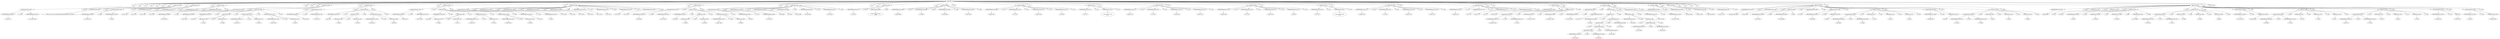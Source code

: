 digraph {

"Prog_4446"->"<
>4447";
"Prog_4446"->"<
>4448";
"Prog_4446"->"<
>4449";
"Prog_4446"->"<
>4450";
"Prog_4446"->"<
>4451";
"Prog_4446"->"<
>4452";
"Prog_4446"->"<
>4453";
"Prog_4446"->"CallFunction_4454";
"CallFunction_4454"->"AssignmentOpetators_4455";
"AssignmentOpetators_4455"->"IDENTIFIERExpression_4456";
"IDENTIFIERExpression_4456"->"<data>4457";
"AssignmentOpetators_4455"->"<<->4458";
"AssignmentOpetators_4455"->"IDENTIFIERExpression_4459";
"IDENTIFIERExpression_4459"->"<read.table>4460";
"CallFunction_4454"->"<(>4461";
"CallFunction_4454"->"STRINGExpression_4462";
"STRINGExpression_4462"->"<http://www.uvm.edu/~dhowell/methods8/DataFiles/Tab14-11.dat>4463";
"CallFunction_4454"->"<,>4464";
"CallFunction_4454"->"AssignmentOpetators_4465";
"AssignmentOpetators_4465"->"IDENTIFIERExpression_4466";
"IDENTIFIERExpression_4466"->"<header>4467";
"AssignmentOpetators_4465"->"<=>4468";
"AssignmentOpetators_4465"->"IDENTIFIERExpression_4469";
"IDENTIFIERExpression_4469"->"<T>4470";
"CallFunction_4454"->"<)>4471";
"Prog_4446"->"<
>4472";
"Prog_4446"->"CallFunction_4473";
"CallFunction_4473"->"IDENTIFIERExpression_4474";
"IDENTIFIERExpression_4474"->"<names>4475";
"CallFunction_4473"->"<(>4476";
"CallFunction_4473"->"IDENTIFIERExpression_4477";
"IDENTIFIERExpression_4477"->"<data>4478";
"CallFunction_4473"->"<)>4479";
"Prog_4446"->"<
>4480";
"Prog_4446"->"CallFunction_4481";
"CallFunction_4481"->"IDENTIFIERExpression_4482";
"IDENTIFIERExpression_4482"->"<attach>4483";
"CallFunction_4481"->"<(>4484";
"CallFunction_4481"->"IDENTIFIERExpression_4485";
"IDENTIFIERExpression_4485"->"<data>4486";
"CallFunction_4481"->"<)>4487";
"Prog_4446"->"<
>4488";
"Prog_4446"->"<
>4489";
"Prog_4446"->"<
>4490";
"Prog_4446"->"CallFunction_4491";
"CallFunction_4491"->"AssignmentOpetators_4492";
"AssignmentOpetators_4492"->"IDENTIFIERExpression_4493";
"IDENTIFIERExpression_4493"->"<Phase>4494";
"AssignmentOpetators_4492"->"<<->4495";
"AssignmentOpetators_4492"->"IDENTIFIERExpression_4496";
"IDENTIFIERExpression_4496"->"<factor>4497";
"CallFunction_4491"->"<(>4498";
"CallFunction_4491"->"CallFunction_4499";
"CallFunction_4499"->"IDENTIFIERExpression_4500";
"IDENTIFIERExpression_4500"->"<rep>4501";
"CallFunction_4499"->"<(>4502";
"CallFunction_4499"->"ColonOperator_4503";
"ColonOperator_4503"->"INTExpression_4504";
"INTExpression_4504"->"<1>4505";
"ColonOperator_4503"->"<:>4506";
"ColonOperator_4503"->"INTExpression_4507";
"INTExpression_4507"->"<2>4508";
"CallFunction_4499"->"<,>4509";
"CallFunction_4499"->"AssignmentOpetators_4510";
"AssignmentOpetators_4510"->"IDENTIFIERExpression_4511";
"IDENTIFIERExpression_4511"->"<each>4512";
"AssignmentOpetators_4510"->"<=>4513";
"AssignmentOpetators_4510"->"INTExpression_4514";
"INTExpression_4514"->"<24>4515";
"CallFunction_4499"->"<,>4516";
"CallFunction_4499"->"AssignmentOpetators_4517";
"AssignmentOpetators_4517"->"IDENTIFIERExpression_4518";
"IDENTIFIERExpression_4518"->"<times>4519";
"AssignmentOpetators_4517"->"<=>4520";
"AssignmentOpetators_4517"->"INTExpression_4521";
"INTExpression_4521"->"<4>4522";
"CallFunction_4499"->"<)>4523";
"CallFunction_4491"->"<)>4524";
"Prog_4446"->"<
>4525";
"Prog_4446"->"CallFunction_4526";
"CallFunction_4526"->"AssignmentOpetators_4527";
"AssignmentOpetators_4527"->"IDENTIFIERExpression_4528";
"IDENTIFIERExpression_4528"->"<Cycle>4529";
"AssignmentOpetators_4527"->"<<->4530";
"AssignmentOpetators_4527"->"IDENTIFIERExpression_4531";
"IDENTIFIERExpression_4531"->"<factor>4532";
"CallFunction_4526"->"<(>4533";
"CallFunction_4526"->"CallFunction_4534";
"CallFunction_4534"->"IDENTIFIERExpression_4535";
"IDENTIFIERExpression_4535"->"<rep>4536";
"CallFunction_4534"->"<(>4537";
"CallFunction_4534"->"ColonOperator_4538";
"ColonOperator_4538"->"INTExpression_4539";
"INTExpression_4539"->"<1>4540";
"ColonOperator_4538"->"<:>4541";
"ColonOperator_4538"->"INTExpression_4542";
"INTExpression_4542"->"<4>4543";
"CallFunction_4534"->"<,>4544";
"CallFunction_4534"->"AssignmentOpetators_4545";
"AssignmentOpetators_4545"->"IDENTIFIERExpression_4546";
"IDENTIFIERExpression_4546"->"<each>4547";
"AssignmentOpetators_4545"->"<=>4548";
"AssignmentOpetators_4545"->"INTExpression_4549";
"INTExpression_4549"->"<48>4550";
"CallFunction_4534"->"<)>4551";
"CallFunction_4526"->"<)>4552";
"Prog_4446"->"<
>4553";
"Prog_4446"->"CallFunction_4554";
"CallFunction_4554"->"AssignmentOpetators_4555";
"AssignmentOpetators_4555"->"IDENTIFIERExpression_4556";
"IDENTIFIERExpression_4556"->"<Group>4557";
"AssignmentOpetators_4555"->"<=>4558";
"AssignmentOpetators_4555"->"IDENTIFIERExpression_4559";
"IDENTIFIERExpression_4559"->"<factor>4560";
"CallFunction_4554"->"<(>4561";
"CallFunction_4554"->"CallFunction_4562";
"CallFunction_4562"->"IDENTIFIERExpression_4563";
"IDENTIFIERExpression_4563"->"<rep>4564";
"CallFunction_4562"->"<(>4565";
"CallFunction_4562"->"ColonOperator_4566";
"ColonOperator_4566"->"INTExpression_4567";
"INTExpression_4567"->"<1>4568";
"ColonOperator_4566"->"<:>4569";
"ColonOperator_4566"->"INTExpression_4570";
"INTExpression_4570"->"<3>4571";
"CallFunction_4562"->"<,>4572";
"CallFunction_4562"->"AssignmentOpetators_4573";
"AssignmentOpetators_4573"->"IDENTIFIERExpression_4574";
"IDENTIFIERExpression_4574"->"<each>4575";
"AssignmentOpetators_4573"->"<=>4576";
"AssignmentOpetators_4573"->"INTExpression_4577";
"INTExpression_4577"->"<8>4578";
"CallFunction_4562"->"<,>4579";
"CallFunction_4562"->"AssignmentOpetators_4580";
"AssignmentOpetators_4580"->"IDENTIFIERExpression_4581";
"IDENTIFIERExpression_4581"->"<times>4582";
"AssignmentOpetators_4580"->"<=>4583";
"AssignmentOpetators_4580"->"INTExpression_4584";
"INTExpression_4584"->"<8>4585";
"CallFunction_4562"->"<)>4586";
"CallFunction_4554"->"<)>4587";
"Prog_4446"->"<
>4588";
"Prog_4446"->"CallFunction_4589";
"CallFunction_4589"->"AssignmentOpetators_4590";
"AssignmentOpetators_4590"->"IDENTIFIERExpression_4591";
"IDENTIFIERExpression_4591"->"<dv>4592";
"AssignmentOpetators_4590"->"<<->4593";
"AssignmentOpetators_4590"->"IDENTIFIERExpression_4594";
"IDENTIFIERExpression_4594"->"<c>4595";
"CallFunction_4589"->"<(>4596";
"CallFunction_4589"->"IDENTIFIERExpression_4597";
"IDENTIFIERExpression_4597"->"<C1P1>4598";
"CallFunction_4589"->"<,>4599";
"CallFunction_4589"->"IDENTIFIERExpression_4600";
"IDENTIFIERExpression_4600"->"<C1P2>4601";
"CallFunction_4589"->"<,>4602";
"CallFunction_4589"->"IDENTIFIERExpression_4603";
"IDENTIFIERExpression_4603"->"<C2P1>4604";
"CallFunction_4589"->"<,>4605";
"CallFunction_4589"->"IDENTIFIERExpression_4606";
"IDENTIFIERExpression_4606"->"<C2P2>4607";
"CallFunction_4589"->"<,>4608";
"CallFunction_4589"->"IDENTIFIERExpression_4609";
"IDENTIFIERExpression_4609"->"<C3P1>4610";
"CallFunction_4589"->"<,>4611";
"CallFunction_4589"->"IDENTIFIERExpression_4612";
"IDENTIFIERExpression_4612"->"<C3P2>4613";
"CallFunction_4589"->"<,>4614";
"CallFunction_4589"->"IDENTIFIERExpression_4615";
"IDENTIFIERExpression_4615"->"<C4P1>4616";
"CallFunction_4589"->"<,>4617";
"CallFunction_4589"->"IDENTIFIERExpression_4618";
"IDENTIFIERExpression_4618"->"<C4P2>4619";
"CallFunction_4589"->"<)>4620";
"Prog_4446"->"<
>4621";
"Prog_4446"->"CallFunction_4622";
"CallFunction_4622"->"AssignmentOpetators_4623";
"AssignmentOpetators_4623"->"IDENTIFIERExpression_4624";
"IDENTIFIERExpression_4624"->"<Subj>4625";
"AssignmentOpetators_4623"->"<<->4626";
"AssignmentOpetators_4623"->"IDENTIFIERExpression_4627";
"IDENTIFIERExpression_4627"->"<factor>4628";
"CallFunction_4622"->"<(>4629";
"CallFunction_4622"->"CallFunction_4630";
"CallFunction_4630"->"IDENTIFIERExpression_4631";
"IDENTIFIERExpression_4631"->"<rep>4632";
"CallFunction_4630"->"<(>4633";
"CallFunction_4630"->"ColonOperator_4634";
"ColonOperator_4634"->"INTExpression_4635";
"INTExpression_4635"->"<1>4636";
"ColonOperator_4634"->"<:>4637";
"ColonOperator_4634"->"INTExpression_4638";
"INTExpression_4638"->"<24>4639";
"CallFunction_4630"->"<,>4640";
"CallFunction_4630"->"AssignmentOpetators_4641";
"AssignmentOpetators_4641"->"IDENTIFIERExpression_4642";
"IDENTIFIERExpression_4642"->"<times>4643";
"AssignmentOpetators_4641"->"<=>4644";
"AssignmentOpetators_4641"->"INTExpression_4645";
"INTExpression_4645"->"<8>4646";
"CallFunction_4630"->"<)>4647";
"CallFunction_4622"->"<)>4648";
"Prog_4446"->"<
>4649";
"Prog_4446"->"<
>4650";
"Prog_4446"->"CallFunction_4651";
"CallFunction_4651"->"AssignmentOpetators_4652";
"AssignmentOpetators_4652"->"IDENTIFIERExpression_4653";
"IDENTIFIERExpression_4653"->"<df>4654";
"AssignmentOpetators_4652"->"<<->4655";
"AssignmentOpetators_4652"->"IDENTIFIERExpression_4656";
"IDENTIFIERExpression_4656"->"<cbind>4657";
"CallFunction_4651"->"<(>4658";
"CallFunction_4651"->"IDENTIFIERExpression_4659";
"IDENTIFIERExpression_4659"->"<Subj>4660";
"CallFunction_4651"->"<,>4661";
"CallFunction_4651"->"IDENTIFIERExpression_4662";
"IDENTIFIERExpression_4662"->"<dv>4663";
"CallFunction_4651"->"<,>4664";
"CallFunction_4651"->"IDENTIFIERExpression_4665";
"IDENTIFIERExpression_4665"->"<Group>4666";
"CallFunction_4651"->"<,>4667";
"CallFunction_4651"->"IDENTIFIERExpression_4668";
"IDENTIFIERExpression_4668"->"<Phase>4669";
"CallFunction_4651"->"<,>4670";
"CallFunction_4651"->"IDENTIFIERExpression_4671";
"IDENTIFIERExpression_4671"->"<Cycle>4672";
"CallFunction_4651"->"<)>4673";
"Prog_4446"->"<
>4674";
"Prog_4446"->"<
>4675";
"Prog_4446"->"CallFunction_4676";
"CallFunction_4676"->"IDENTIFIERExpression_4677";
"IDENTIFIERExpression_4677"->"<cat>4678";
"CallFunction_4676"->"<(>4679";
"CallFunction_4676"->"STRINGExpression_4680";
"STRINGExpression_4680"->"<Means and sd by Group \n>4681";
"CallFunction_4676"->"<)>4682";
"Prog_4446"->"<
>4683";
"Prog_4446"->"CallFunction_4684";
"CallFunction_4684"->"IDENTIFIERExpression_4685";
"IDENTIFIERExpression_4685"->"<tapply>4686";
"CallFunction_4684"->"<(>4687";
"CallFunction_4684"->"IDENTIFIERExpression_4688";
"IDENTIFIERExpression_4688"->"<dv>4689";
"CallFunction_4684"->"<,>4690";
"CallFunction_4684"->"IDENTIFIERExpression_4691";
"IDENTIFIERExpression_4691"->"<Group>4692";
"CallFunction_4684"->"<,>4693";
"CallFunction_4684"->"IDENTIFIERExpression_4694";
"IDENTIFIERExpression_4694"->"<mean>4695";
"CallFunction_4684"->"<)>4696";
"Prog_4446"->"<;>4697";
"Prog_4446"->"CallFunction_4698";
"CallFunction_4698"->"IDENTIFIERExpression_4699";
"IDENTIFIERExpression_4699"->"<tapply>4700";
"CallFunction_4698"->"<(>4701";
"CallFunction_4698"->"IDENTIFIERExpression_4702";
"IDENTIFIERExpression_4702"->"<dv>4703";
"CallFunction_4698"->"<,>4704";
"CallFunction_4698"->"IDENTIFIERExpression_4705";
"IDENTIFIERExpression_4705"->"<Group>4706";
"CallFunction_4698"->"<,>4707";
"CallFunction_4698"->"IDENTIFIERExpression_4708";
"IDENTIFIERExpression_4708"->"<sd>4709";
"CallFunction_4698"->"<)>4710";
"Prog_4446"->"<
>4711";
"Prog_4446"->"CallFunction_4712";
"CallFunction_4712"->"IDENTIFIERExpression_4713";
"IDENTIFIERExpression_4713"->"<cat>4714";
"CallFunction_4712"->"<(>4715";
"CallFunction_4712"->"STRINGExpression_4716";
"STRINGExpression_4716"->"<\n Means and sd by Cycle\n>4717";
"CallFunction_4712"->"<)>4718";
"Prog_4446"->"<
>4719";
"Prog_4446"->"CallFunction_4720";
"CallFunction_4720"->"IDENTIFIERExpression_4721";
"IDENTIFIERExpression_4721"->"<tapply>4722";
"CallFunction_4720"->"<(>4723";
"CallFunction_4720"->"IDENTIFIERExpression_4724";
"IDENTIFIERExpression_4724"->"<dv>4725";
"CallFunction_4720"->"<,>4726";
"CallFunction_4720"->"IDENTIFIERExpression_4727";
"IDENTIFIERExpression_4727"->"<Cycle>4728";
"CallFunction_4720"->"<,>4729";
"CallFunction_4720"->"IDENTIFIERExpression_4730";
"IDENTIFIERExpression_4730"->"<mean>4731";
"CallFunction_4720"->"<)>4732";
"Prog_4446"->"<;>4733";
"Prog_4446"->"CallFunction_4734";
"CallFunction_4734"->"IDENTIFIERExpression_4735";
"IDENTIFIERExpression_4735"->"<tapply>4736";
"CallFunction_4734"->"<(>4737";
"CallFunction_4734"->"IDENTIFIERExpression_4738";
"IDENTIFIERExpression_4738"->"<dv>4739";
"CallFunction_4734"->"<,>4740";
"CallFunction_4734"->"IDENTIFIERExpression_4741";
"IDENTIFIERExpression_4741"->"<Cycle>4742";
"CallFunction_4734"->"<,>4743";
"CallFunction_4734"->"IDENTIFIERExpression_4744";
"IDENTIFIERExpression_4744"->"<sd>4745";
"CallFunction_4734"->"<)>4746";
"Prog_4446"->"<
>4747";
"Prog_4446"->"CallFunction_4748";
"CallFunction_4748"->"IDENTIFIERExpression_4749";
"IDENTIFIERExpression_4749"->"<cat>4750";
"CallFunction_4748"->"<(>4751";
"CallFunction_4748"->"STRINGExpression_4752";
"STRINGExpression_4752"->"<\n Means and sd by Phase\n>4753";
"CallFunction_4748"->"<)>4754";
"Prog_4446"->"<
>4755";
"Prog_4446"->"CallFunction_4756";
"CallFunction_4756"->"IDENTIFIERExpression_4757";
"IDENTIFIERExpression_4757"->"<tapply>4758";
"CallFunction_4756"->"<(>4759";
"CallFunction_4756"->"IDENTIFIERExpression_4760";
"IDENTIFIERExpression_4760"->"<dv>4761";
"CallFunction_4756"->"<,>4762";
"CallFunction_4756"->"IDENTIFIERExpression_4763";
"IDENTIFIERExpression_4763"->"<Phase>4764";
"CallFunction_4756"->"<,>4765";
"CallFunction_4756"->"IDENTIFIERExpression_4766";
"IDENTIFIERExpression_4766"->"<mean>4767";
"CallFunction_4756"->"<)>4768";
"Prog_4446"->"<;>4769";
"Prog_4446"->"CallFunction_4770";
"CallFunction_4770"->"IDENTIFIERExpression_4771";
"IDENTIFIERExpression_4771"->"<tapply>4772";
"CallFunction_4770"->"<(>4773";
"CallFunction_4770"->"IDENTIFIERExpression_4774";
"IDENTIFIERExpression_4774"->"<dv>4775";
"CallFunction_4770"->"<,>4776";
"CallFunction_4770"->"IDENTIFIERExpression_4777";
"IDENTIFIERExpression_4777"->"<Phase>4778";
"CallFunction_4770"->"<,>4779";
"CallFunction_4770"->"IDENTIFIERExpression_4780";
"IDENTIFIERExpression_4780"->"<sd>4781";
"CallFunction_4770"->"<)>4782";
"Prog_4446"->"<
>4783";
"Prog_4446"->"<
>4784";
"Prog_4446"->"CallFunction_4785";
"CallFunction_4785"->"IDENTIFIERExpression_4786";
"IDENTIFIERExpression_4786"->"<options>4787";
"CallFunction_4785"->"<(>4788";
"CallFunction_4785"->"CallFunction_4789";
"CallFunction_4789"->"AssignmentOpetators_4790";
"AssignmentOpetators_4790"->"IDENTIFIERExpression_4791";
"IDENTIFIERExpression_4791"->"<contrasts>4792";
"AssignmentOpetators_4790"->"<=>4793";
"AssignmentOpetators_4790"->"IDENTIFIERExpression_4794";
"IDENTIFIERExpression_4794"->"<c>4795";
"CallFunction_4789"->"<(>4796";
"CallFunction_4789"->"STRINGExpression_4797";
"STRINGExpression_4797"->"<contr.sum>4798";
"CallFunction_4789"->"<,>4799";
"CallFunction_4789"->"STRINGExpression_4800";
"STRINGExpression_4800"->"<contr.poly>4801";
"CallFunction_4789"->"<)>4802";
"CallFunction_4785"->"<)>4803";
"Prog_4446"->"<
>4804";
"Prog_4446"->"CallFunction_4805";
"CallFunction_4805"->"AssignmentOpetators_4806";
"AssignmentOpetators_4806"->"IDENTIFIERExpression_4807";
"IDENTIFIERExpression_4807"->"<model1>4808";
"AssignmentOpetators_4806"->"<<->4809";
"AssignmentOpetators_4806"->"IDENTIFIERExpression_4810";
"IDENTIFIERExpression_4810"->"<aov>4811";
"CallFunction_4805"->"<(>4812";
"CallFunction_4805"->"CallFunction_4813";
"CallFunction_4813"->"TildeBinary_4814";
"TildeBinary_4814"->"IDENTIFIERExpression_4815";
"IDENTIFIERExpression_4815"->"<dv>4816";
"TildeBinary_4814"->"<~>4817";
"TildeBinary_4814"->"MinusOrPlusBinary_4818";
"MinusOrPlusBinary_4818"->"Parenthesis_4819";
"Parenthesis_4819"->"<(>4820";
"Parenthesis_4819"->"MultOrDivBinary_4821";
"MultOrDivBinary_4821"->"MultOrDivBinary_4822";
"MultOrDivBinary_4822"->"IDENTIFIERExpression_4823";
"IDENTIFIERExpression_4823"->"<Group>4824";
"MultOrDivBinary_4822"->"<*>4825";
"MultOrDivBinary_4822"->"IDENTIFIERExpression_4826";
"IDENTIFIERExpression_4826"->"<Cycle>4827";
"MultOrDivBinary_4821"->"<*>4828";
"MultOrDivBinary_4821"->"IDENTIFIERExpression_4829";
"IDENTIFIERExpression_4829"->"<Phase>4830";
"Parenthesis_4819"->"<)>4831";
"MinusOrPlusBinary_4818"->"<+>4832";
"MinusOrPlusBinary_4818"->"IDENTIFIERExpression_4833";
"IDENTIFIERExpression_4833"->"<Error>4834";
"CallFunction_4813"->"<(>4835";
"CallFunction_4813"->"MultOrDivBinary_4836";
"MultOrDivBinary_4836"->"IDENTIFIERExpression_4837";
"IDENTIFIERExpression_4837"->"<Subj>4838";
"MultOrDivBinary_4836"->"</>4839";
"MultOrDivBinary_4836"->"Parenthesis_4840";
"Parenthesis_4840"->"<(>4841";
"Parenthesis_4840"->"MultOrDivBinary_4842";
"MultOrDivBinary_4842"->"IDENTIFIERExpression_4843";
"IDENTIFIERExpression_4843"->"<Cycle>4844";
"MultOrDivBinary_4842"->"<*>4845";
"MultOrDivBinary_4842"->"IDENTIFIERExpression_4846";
"IDENTIFIERExpression_4846"->"<Phase>4847";
"Parenthesis_4840"->"<)>4848";
"CallFunction_4813"->"<)>4849";
"CallFunction_4805"->"<,>4850";
"CallFunction_4805"->"AssignmentOpetators_4851";
"AssignmentOpetators_4851"->"IDENTIFIERExpression_4852";
"IDENTIFIERExpression_4852"->"<contrasts>4853";
"AssignmentOpetators_4851"->"<=>4854";
"AssignmentOpetators_4851"->"IDENTIFIERExpression_4855";
"IDENTIFIERExpression_4855"->"<contr.sum>4856";
"CallFunction_4805"->"<)>4857";
"Prog_4446"->"<
>4858";
"Prog_4446"->"CallFunction_4859";
"CallFunction_4859"->"IDENTIFIERExpression_4860";
"IDENTIFIERExpression_4860"->"<summary>4861";
"CallFunction_4859"->"<(>4862";
"CallFunction_4859"->"IDENTIFIERExpression_4863";
"IDENTIFIERExpression_4863"->"<model1>4864";
"CallFunction_4859"->"<)>4865";
"Prog_4446"->"<
>4866";
"Prog_4446"->"CallFunction_4867";
"CallFunction_4867"->"IDENTIFIERExpression_4868";
"IDENTIFIERExpression_4868"->"<coefficients>4869";
"CallFunction_4867"->"<(>4870";
"CallFunction_4867"->"IDENTIFIERExpression_4871";
"IDENTIFIERExpression_4871"->"<model1>4872";
"CallFunction_4867"->"<)>4873";
"Prog_4446"->"<
>4874";
"Prog_4446"->"<
>4875";
"Prog_4446"->"<
>4876";
"Prog_4446"->"<
>4877";
"Prog_4446"->"CallFunction_4878";
"CallFunction_4878"->"IDENTIFIERExpression_4879";
"IDENTIFIERExpression_4879"->"<interaction.plot>4880";
"CallFunction_4878"->"<(>4881";
"CallFunction_4878"->"IDENTIFIERExpression_4882";
"IDENTIFIERExpression_4882"->"<Phase>4883";
"CallFunction_4878"->"<,>4884";
"CallFunction_4878"->"CallFunction_4885";
"CallFunction_4885"->"IDENTIFIERExpression_4886";
"IDENTIFIERExpression_4886"->"<factor>4887";
"CallFunction_4885"->"<(>4888";
"CallFunction_4885"->"IDENTIFIERExpression_4889";
"IDENTIFIERExpression_4889"->"<Group>4890";
"CallFunction_4885"->"<)>4891";
"CallFunction_4878"->"<,>4892";
"CallFunction_4878"->"IDENTIFIERExpression_4893";
"IDENTIFIERExpression_4893"->"<dv>4894";
"CallFunction_4878"->"<,>4895";
"CallFunction_4878"->"AssignmentOpetators_4896";
"AssignmentOpetators_4896"->"IDENTIFIERExpression_4897";
"IDENTIFIERExpression_4897"->"<type>4898";
"AssignmentOpetators_4896"->"<=>4899";
"AssignmentOpetators_4896"->"STRINGExpression_4900";
"STRINGExpression_4900"->"<b>4901";
"CallFunction_4878"->"<,>4902";
"CallFunction_4878"->"CallFunction_4903";
"CallFunction_4903"->"AssignmentOpetators_4904";
"AssignmentOpetators_4904"->"IDENTIFIERExpression_4905";
"IDENTIFIERExpression_4905"->"<pch>4906";
"AssignmentOpetators_4904"->"<=>4907";
"AssignmentOpetators_4904"->"IDENTIFIERExpression_4908";
"IDENTIFIERExpression_4908"->"<c>4909";
"CallFunction_4903"->"<(>4910";
"CallFunction_4903"->"INTExpression_4911";
"INTExpression_4911"->"<2>4912";
"CallFunction_4903"->"<,>4913";
"CallFunction_4903"->"INTExpression_4914";
"INTExpression_4914"->"<4>4915";
"CallFunction_4903"->"<,>4916";
"CallFunction_4903"->"INTExpression_4917";
"INTExpression_4917"->"<6>4918";
"CallFunction_4903"->"<)>4919";
"CallFunction_4878"->"<,>4920";
"CallFunction_4878"->"AssignmentOpetators_4921";
"AssignmentOpetators_4921"->"IDENTIFIERExpression_4922";
"IDENTIFIERExpression_4922"->"<legend>4923";
"AssignmentOpetators_4921"->"<=>4924";
"AssignmentOpetators_4921"->"STRINGExpression_4925";
"STRINGExpression_4925"->"<F>4926";
"CallFunction_4878"->"<,>4927";
"CallFunction_4878"->"CallFunction_4928";
"CallFunction_4928"->"AssignmentOpetators_4929";
"AssignmentOpetators_4929"->"IDENTIFIERExpression_4930";
"IDENTIFIERExpression_4930"->"<col>4931";
"AssignmentOpetators_4929"->"<=>4932";
"AssignmentOpetators_4929"->"IDENTIFIERExpression_4933";
"IDENTIFIERExpression_4933"->"<c>4934";
"CallFunction_4928"->"<(>4935";
"CallFunction_4928"->"INTExpression_4936";
"INTExpression_4936"->"<3>4937";
"CallFunction_4928"->"<,>4938";
"CallFunction_4928"->"INTExpression_4939";
"INTExpression_4939"->"<4>4940";
"CallFunction_4928"->"<,>4941";
"CallFunction_4928"->"INTExpression_4942";
"INTExpression_4942"->"<6>4943";
"CallFunction_4928"->"<)>4944";
"CallFunction_4878"->"<)>4945";
"Prog_4446"->"<
>4946";
"Prog_4446"->"CallFunction_4947";
"CallFunction_4947"->"IDENTIFIERExpression_4948";
"IDENTIFIERExpression_4948"->"<legend>4949";
"CallFunction_4947"->"<(>4950";
"CallFunction_4947"->"INTExpression_4951";
"INTExpression_4951"->"<1>4952";
"CallFunction_4947"->"<,>4953";
"CallFunction_4947"->"INTExpression_4954";
"INTExpression_4954"->"<40>4955";
"CallFunction_4947"->"<,>4956";
"CallFunction_4947"->"CallFunction_4957";
"CallFunction_4957"->"IDENTIFIERExpression_4958";
"IDENTIFIERExpression_4958"->"<c>4959";
"CallFunction_4957"->"<(>4960";
"CallFunction_4957"->"STRINGExpression_4961";
"STRINGExpression_4961"->"<A-B>4962";
"CallFunction_4957"->"<,>4963";
"CallFunction_4957"->"STRINGExpression_4964";
"STRINGExpression_4964"->"<A-A>4965";
"CallFunction_4957"->"<,>4966";
"CallFunction_4957"->"STRINGExpression_4967";
"STRINGExpression_4967"->"<L-A-B>4968";
"CallFunction_4957"->"<)>4969";
"CallFunction_4947"->"<,>4970";
"CallFunction_4947"->"CallFunction_4971";
"CallFunction_4971"->"AssignmentOpetators_4972";
"AssignmentOpetators_4972"->"IDENTIFIERExpression_4973";
"IDENTIFIERExpression_4973"->"<col>4974";
"AssignmentOpetators_4972"->"<=>4975";
"AssignmentOpetators_4972"->"IDENTIFIERExpression_4976";
"IDENTIFIERExpression_4976"->"<c>4977";
"CallFunction_4971"->"<(>4978";
"CallFunction_4971"->"INTExpression_4979";
"INTExpression_4979"->"<4>4980";
"CallFunction_4971"->"<,>4981";
"CallFunction_4971"->"INTExpression_4982";
"INTExpression_4982"->"<6>4983";
"CallFunction_4971"->"<,>4984";
"CallFunction_4971"->"INTExpression_4985";
"INTExpression_4985"->"<3>4986";
"CallFunction_4971"->"<)>4987";
"CallFunction_4947"->"<,>4988";
"CallFunction_4947"->"AssignmentOpetators_4989";
"AssignmentOpetators_4989"->"IDENTIFIERExpression_4990";
"IDENTIFIERExpression_4990"->"<text.col>4991";
"AssignmentOpetators_4989"->"<=>4992";
"AssignmentOpetators_4989"->"STRINGExpression_4993";
"STRINGExpression_4993"->"<green4>4994";
"CallFunction_4947"->"<,>4995";
"CallFunction_4947"->"CallFunction_4996";
"CallFunction_4996"->"AssignmentOpetators_4997";
"AssignmentOpetators_4997"->"IDENTIFIERExpression_4998";
"IDENTIFIERExpression_4998"->"<lty>4999";
"AssignmentOpetators_4997"->"<=>5000";
"AssignmentOpetators_4997"->"IDENTIFIERExpression_5001";
"IDENTIFIERExpression_5001"->"<c>5002";
"CallFunction_4996"->"<(>5003";
"CallFunction_4996"->"INTExpression_5004";
"INTExpression_5004"->"<2>5005";
"CallFunction_4996"->"<,>5006";
"CallFunction_4996"->"INTExpression_5007";
"INTExpression_5007"->"<1>5008";
"CallFunction_4996"->"<,>5009";
"CallFunction_4996"->"INTExpression_5010";
"INTExpression_5010"->"<3>5011";
"CallFunction_4996"->"<)>5012";
"CallFunction_4947"->"<,>5013";
"CallFunction_4947"->"CallFunction_5014";
"CallFunction_5014"->"AssignmentOpetators_5015";
"AssignmentOpetators_5015"->"IDENTIFIERExpression_5016";
"IDENTIFIERExpression_5016"->"<pch>5017";
"AssignmentOpetators_5015"->"<=>5018";
"AssignmentOpetators_5015"->"IDENTIFIERExpression_5019";
"IDENTIFIERExpression_5019"->"<c>5020";
"CallFunction_5014"->"<(>5021";
"CallFunction_5014"->"INTExpression_5022";
"INTExpression_5022"->"<4>5023";
"CallFunction_5014"->"<,>5024";
"CallFunction_5014"->"INTExpression_5025";
"INTExpression_5025"->"<6>5026";
"CallFunction_5014"->"<,>5027";
"CallFunction_5014"->"INTExpression_5028";
"INTExpression_5028"->"<2>5029";
"CallFunction_5014"->"<)>5030";
"CallFunction_4947"->"<,>5031";
"CallFunction_4947"->"AssignmentOpetators_5032";
"AssignmentOpetators_5032"->"IDENTIFIERExpression_5033";
"IDENTIFIERExpression_5033"->"<merge>5034";
"AssignmentOpetators_5032"->"<=>5035";
"AssignmentOpetators_5032"->"TRUE_5036";
"TRUE_5036"->"<TRUE>5037";
"CallFunction_4947"->"<,>5038";
"CallFunction_4947"->"AssignmentOpetators_5039";
"AssignmentOpetators_5039"->"IDENTIFIERExpression_5040";
"IDENTIFIERExpression_5040"->"<bg>5041";
"AssignmentOpetators_5039"->"<=>5042";
"AssignmentOpetators_5039"->"STRINGExpression_5043";
"STRINGExpression_5043"->"<'gray90'>5044";
"CallFunction_4947"->"<)>5045";
"Prog_4446"->"<
>5046";
"Prog_4446"->"<<EOF>>5047";
}
